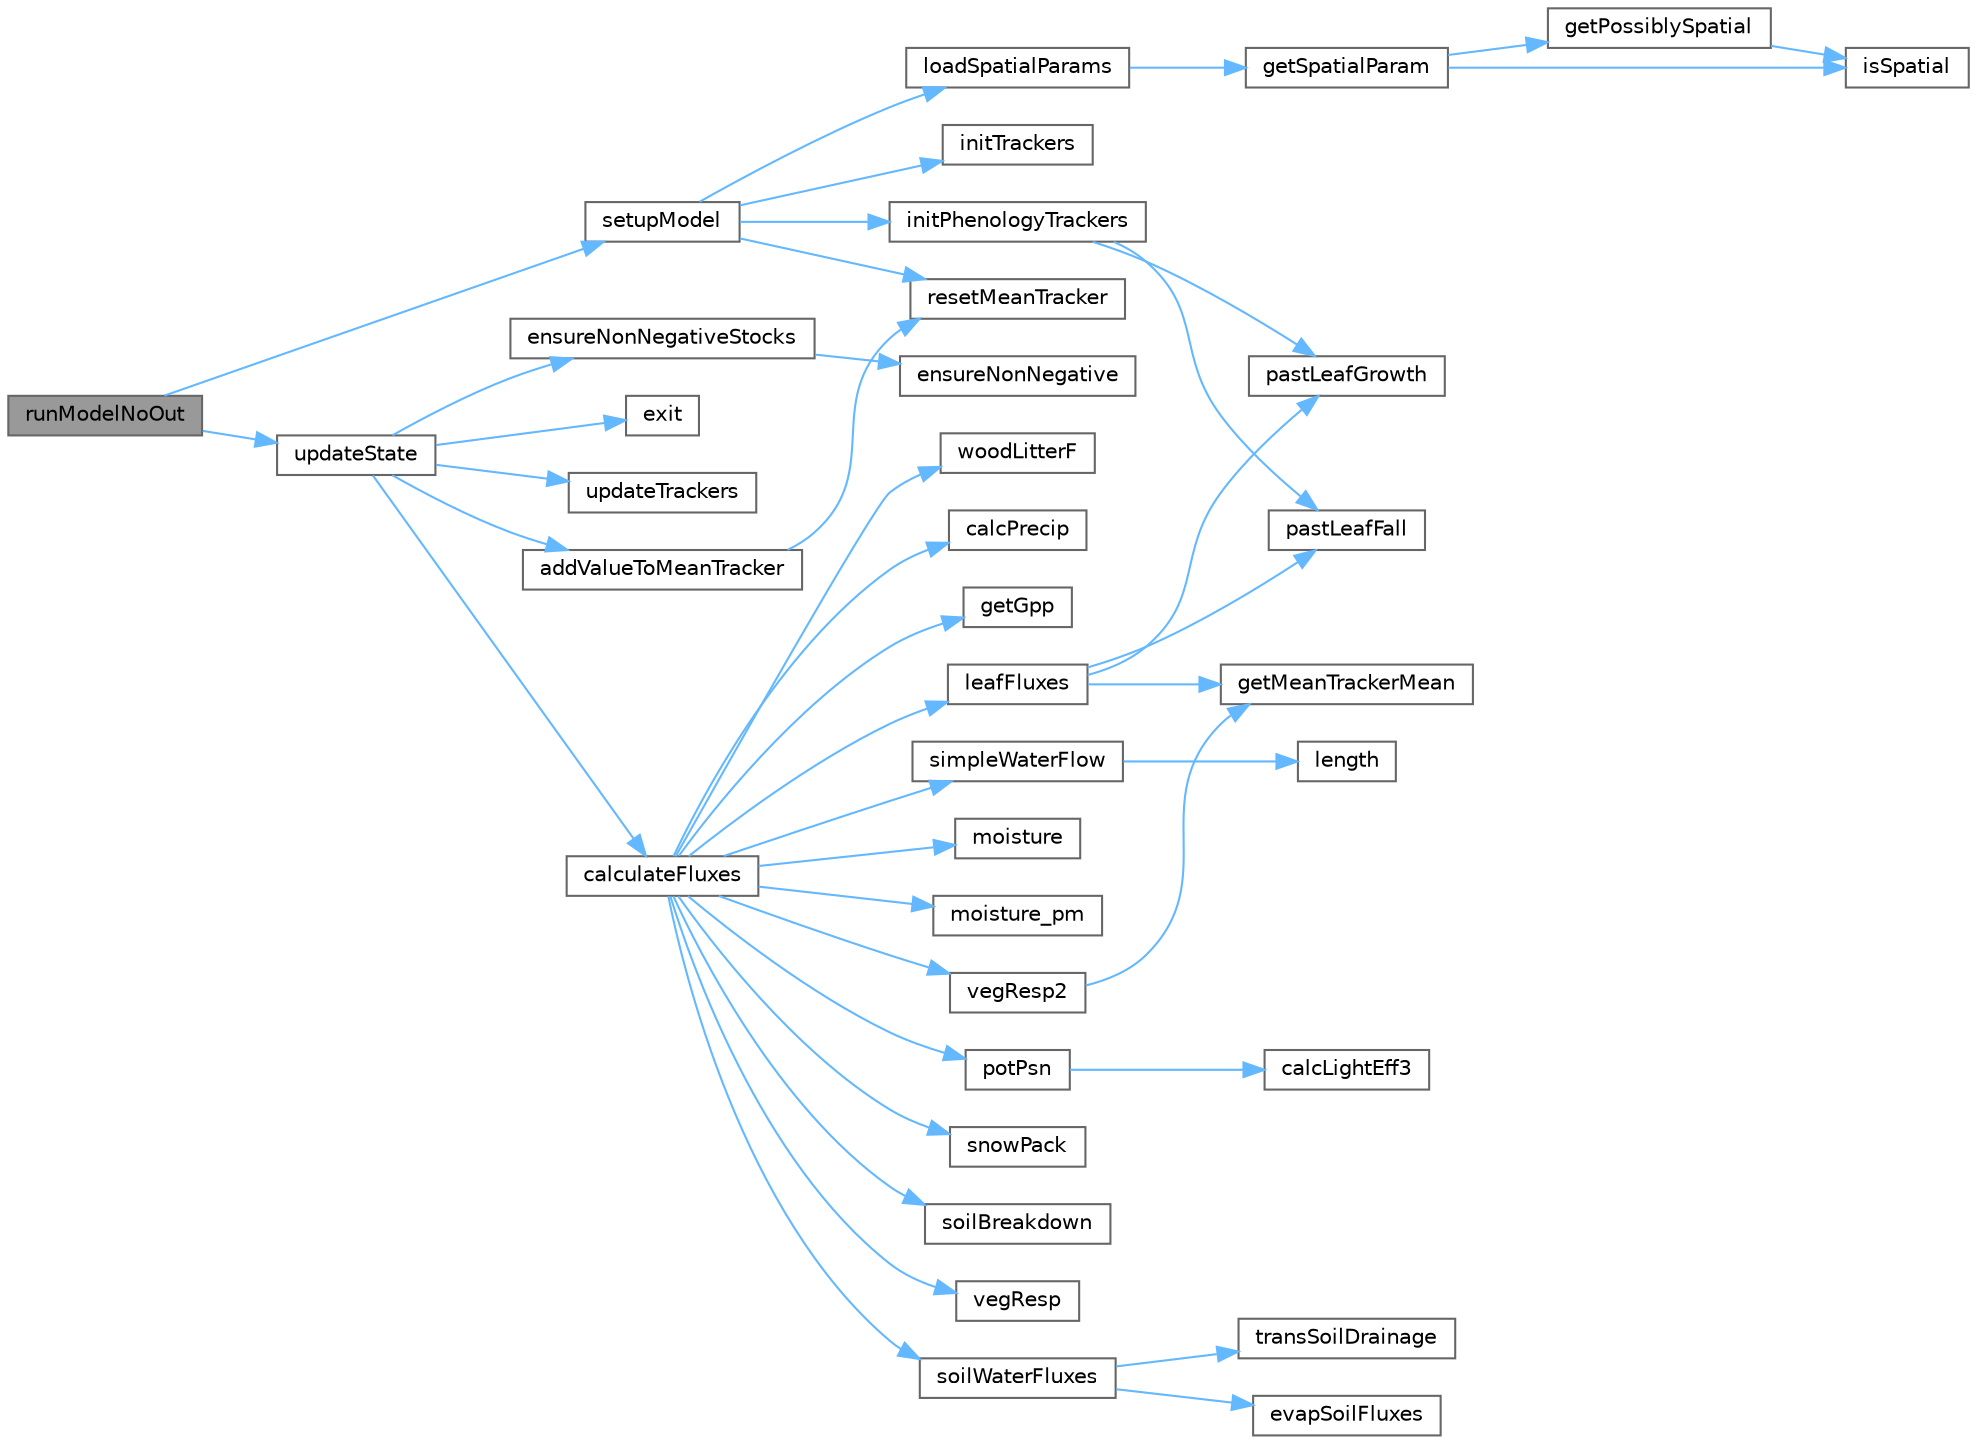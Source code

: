 digraph "runModelNoOut"
{
 // LATEX_PDF_SIZE
  bgcolor="transparent";
  edge [fontname=Helvetica,fontsize=10,labelfontname=Helvetica,labelfontsize=10];
  node [fontname=Helvetica,fontsize=10,shape=box,height=0.2,width=0.4];
  rankdir="LR";
  Node1 [id="Node000001",label="runModelNoOut",height=0.2,width=0.4,color="gray40", fillcolor="grey60", style="filled", fontcolor="black",tooltip=" "];
  Node1 -> Node2 [id="edge1_Node000001_Node000002",color="steelblue1",style="solid",tooltip=" "];
  Node2 [id="Node000002",label="setupModel",height=0.2,width=0.4,color="grey40", fillcolor="white", style="filled",URL="$d3/d1c/sipnetv_oct2006_8c.html#a0efad227d8e097ade293ef92ec87b26e",tooltip=" "];
  Node2 -> Node3 [id="edge2_Node000002_Node000003",color="steelblue1",style="solid",tooltip=" "];
  Node3 [id="Node000003",label="initPhenologyTrackers",height=0.2,width=0.4,color="grey40", fillcolor="white", style="filled",URL="$d3/d1c/sipnetv_oct2006_8c.html#a5c7993de818df1e23101f7b5c7ae79b7",tooltip=" "];
  Node3 -> Node4 [id="edge3_Node000003_Node000004",color="steelblue1",style="solid",tooltip=" "];
  Node4 [id="Node000004",label="pastLeafFall",height=0.2,width=0.4,color="grey40", fillcolor="white", style="filled",URL="$d3/d1c/sipnetv_oct2006_8c.html#a9d42469c8cdb3e676e1958c57da19547",tooltip=" "];
  Node3 -> Node5 [id="edge4_Node000003_Node000005",color="steelblue1",style="solid",tooltip=" "];
  Node5 [id="Node000005",label="pastLeafGrowth",height=0.2,width=0.4,color="grey40", fillcolor="white", style="filled",URL="$d3/d1c/sipnetv_oct2006_8c.html#a629ee475c747e21157b6d448454d1647",tooltip=" "];
  Node2 -> Node6 [id="edge5_Node000002_Node000006",color="steelblue1",style="solid",tooltip=" "];
  Node6 [id="Node000006",label="initTrackers",height=0.2,width=0.4,color="grey40", fillcolor="white", style="filled",URL="$d3/d1c/sipnetv_oct2006_8c.html#af9cf81e2509a32497ab85f75e1edcf9e",tooltip=" "];
  Node2 -> Node7 [id="edge6_Node000002_Node000007",color="steelblue1",style="solid",tooltip=" "];
  Node7 [id="Node000007",label="loadSpatialParams",height=0.2,width=0.4,color="grey40", fillcolor="white", style="filled",URL="$d7/dd8/_s_i_p_n_e_topts_in_2spatial_params_8c.html#ad416c787f51b053e50264b97cc56f425",tooltip=" "];
  Node7 -> Node8 [id="edge7_Node000007_Node000008",color="steelblue1",style="solid",tooltip=" "];
  Node8 [id="Node000008",label="getSpatialParam",height=0.2,width=0.4,color="grey40", fillcolor="white", style="filled",URL="$d7/dd8/_s_i_p_n_e_topts_in_2spatial_params_8c.html#ac941eee725b3734909015835a7cad499",tooltip=" "];
  Node8 -> Node9 [id="edge8_Node000008_Node000009",color="steelblue1",style="solid",tooltip=" "];
  Node9 [id="Node000009",label="getPossiblySpatial",height=0.2,width=0.4,color="grey40", fillcolor="white", style="filled",URL="$d7/dd8/_s_i_p_n_e_topts_in_2spatial_params_8c.html#ace067e115166bd724ba5081dbf1f6f27",tooltip=" "];
  Node9 -> Node10 [id="edge9_Node000009_Node000010",color="steelblue1",style="solid",tooltip=" "];
  Node10 [id="Node000010",label="isSpatial",height=0.2,width=0.4,color="grey40", fillcolor="white", style="filled",URL="$d7/dd8/_s_i_p_n_e_topts_in_2spatial_params_8c.html#ae99fa2266ffe4ed506690f3cf382e26e",tooltip=" "];
  Node8 -> Node10 [id="edge10_Node000008_Node000010",color="steelblue1",style="solid",tooltip=" "];
  Node2 -> Node11 [id="edge11_Node000002_Node000011",color="steelblue1",style="solid",tooltip=" "];
  Node11 [id="Node000011",label="resetMeanTracker",height=0.2,width=0.4,color="grey40", fillcolor="white", style="filled",URL="$d5/d1f/runmean_8c.html#aafa097eaf82986761f1920d2a1ed2457",tooltip=" "];
  Node1 -> Node12 [id="edge12_Node000001_Node000012",color="steelblue1",style="solid",tooltip=" "];
  Node12 [id="Node000012",label="updateState",height=0.2,width=0.4,color="grey40", fillcolor="white", style="filled",URL="$d3/d1c/sipnetv_oct2006_8c.html#aa5dabf4a89c5e3410a829e6a3d042c1f",tooltip=" "];
  Node12 -> Node13 [id="edge13_Node000012_Node000013",color="steelblue1",style="solid",tooltip=" "];
  Node13 [id="Node000013",label="addValueToMeanTracker",height=0.2,width=0.4,color="grey40", fillcolor="white", style="filled",URL="$d5/d1f/runmean_8c.html#a3b3e682c43d0a347c6eaf7de4cb68a16",tooltip=" "];
  Node13 -> Node11 [id="edge14_Node000013_Node000011",color="steelblue1",style="solid",tooltip=" "];
  Node12 -> Node14 [id="edge15_Node000012_Node000014",color="steelblue1",style="solid",tooltip=" "];
  Node14 [id="Node000014",label="calculateFluxes",height=0.2,width=0.4,color="grey40", fillcolor="white", style="filled",URL="$d3/d1c/sipnetv_oct2006_8c.html#a8938f698e8ab7e67b5793587b3030f09",tooltip=" "];
  Node14 -> Node15 [id="edge16_Node000014_Node000015",color="steelblue1",style="solid",tooltip=" "];
  Node15 [id="Node000015",label="calcPrecip",height=0.2,width=0.4,color="grey40", fillcolor="white", style="filled",URL="$d3/d1c/sipnetv_oct2006_8c.html#a74d1f0563b41ce09b39c84d512f660f3",tooltip=" "];
  Node14 -> Node16 [id="edge17_Node000014_Node000016",color="steelblue1",style="solid",tooltip=" "];
  Node16 [id="Node000016",label="getGpp",height=0.2,width=0.4,color="grey40", fillcolor="white", style="filled",URL="$d3/d1c/sipnetv_oct2006_8c.html#a8c2f0ba72fdaae9e3836745acd5fc7eb",tooltip=" "];
  Node14 -> Node17 [id="edge18_Node000014_Node000017",color="steelblue1",style="solid",tooltip=" "];
  Node17 [id="Node000017",label="leafFluxes",height=0.2,width=0.4,color="grey40", fillcolor="white", style="filled",URL="$d3/d1c/sipnetv_oct2006_8c.html#a3141adc9db6e20c6bdb1a11f7d779d1b",tooltip=" "];
  Node17 -> Node18 [id="edge19_Node000017_Node000018",color="steelblue1",style="solid",tooltip=" "];
  Node18 [id="Node000018",label="getMeanTrackerMean",height=0.2,width=0.4,color="grey40", fillcolor="white", style="filled",URL="$d5/d1f/runmean_8c.html#aee80c094e5cc8830c70fd93fa14bb102",tooltip=" "];
  Node17 -> Node4 [id="edge20_Node000017_Node000004",color="steelblue1",style="solid",tooltip=" "];
  Node17 -> Node5 [id="edge21_Node000017_Node000005",color="steelblue1",style="solid",tooltip=" "];
  Node14 -> Node19 [id="edge22_Node000014_Node000019",color="steelblue1",style="solid",tooltip=" "];
  Node19 [id="Node000019",label="moisture",height=0.2,width=0.4,color="grey40", fillcolor="white", style="filled",URL="$d3/d1c/sipnetv_oct2006_8c.html#ae1cde3b069d0958828a9739fd94755db",tooltip=" "];
  Node14 -> Node20 [id="edge23_Node000014_Node000020",color="steelblue1",style="solid",tooltip=" "];
  Node20 [id="Node000020",label="moisture_pm",height=0.2,width=0.4,color="grey40", fillcolor="white", style="filled",URL="$d3/d1c/sipnetv_oct2006_8c.html#af660487faf0711964c061ed1cac6005f",tooltip=" "];
  Node14 -> Node21 [id="edge24_Node000014_Node000021",color="steelblue1",style="solid",tooltip=" "];
  Node21 [id="Node000021",label="potPsn",height=0.2,width=0.4,color="grey40", fillcolor="white", style="filled",URL="$d3/d1c/sipnetv_oct2006_8c.html#a23a1722243c28c71c4f684cf6534fb9f",tooltip=" "];
  Node21 -> Node22 [id="edge25_Node000021_Node000022",color="steelblue1",style="solid",tooltip=" "];
  Node22 [id="Node000022",label="calcLightEff3",height=0.2,width=0.4,color="grey40", fillcolor="white", style="filled",URL="$d3/d1c/sipnetv_oct2006_8c.html#a534e01f1f469ee1b8bcccb84dea2e017",tooltip=" "];
  Node14 -> Node23 [id="edge26_Node000014_Node000023",color="steelblue1",style="solid",tooltip=" "];
  Node23 [id="Node000023",label="simpleWaterFlow",height=0.2,width=0.4,color="grey40", fillcolor="white", style="filled",URL="$d3/d1c/sipnetv_oct2006_8c.html#a8760c2d181a729bf56e8372445b33aab",tooltip=" "];
  Node23 -> Node24 [id="edge27_Node000023_Node000024",color="steelblue1",style="solid",tooltip=" "];
  Node24 [id="Node000024",label="length",height=0.2,width=0.4,color="grey40", fillcolor="white", style="filled",URL="$d9/dce/daylen_8m.html#a86e0024c249e4a09333409ec56451e1e",tooltip=" "];
  Node14 -> Node25 [id="edge28_Node000014_Node000025",color="steelblue1",style="solid",tooltip=" "];
  Node25 [id="Node000025",label="snowPack",height=0.2,width=0.4,color="grey40", fillcolor="white", style="filled",URL="$d3/d1c/sipnetv_oct2006_8c.html#a316ac45bcdc2d3372761d43e597874ab",tooltip=" "];
  Node14 -> Node26 [id="edge29_Node000014_Node000026",color="steelblue1",style="solid",tooltip=" "];
  Node26 [id="Node000026",label="soilBreakdown",height=0.2,width=0.4,color="grey40", fillcolor="white", style="filled",URL="$d3/d1c/sipnetv_oct2006_8c.html#a6b82287932679ebd632dd4c7baaf6f7e",tooltip=" "];
  Node14 -> Node27 [id="edge30_Node000014_Node000027",color="steelblue1",style="solid",tooltip=" "];
  Node27 [id="Node000027",label="soilWaterFluxes",height=0.2,width=0.4,color="grey40", fillcolor="white", style="filled",URL="$d3/d1c/sipnetv_oct2006_8c.html#a397c7c05612189c254b1186783c77676",tooltip=" "];
  Node27 -> Node28 [id="edge31_Node000027_Node000028",color="steelblue1",style="solid",tooltip=" "];
  Node28 [id="Node000028",label="evapSoilFluxes",height=0.2,width=0.4,color="grey40", fillcolor="white", style="filled",URL="$d3/d1c/sipnetv_oct2006_8c.html#a77c5d30cbb6d679e52a99eff1f712641",tooltip=" "];
  Node27 -> Node29 [id="edge32_Node000027_Node000029",color="steelblue1",style="solid",tooltip=" "];
  Node29 [id="Node000029",label="transSoilDrainage",height=0.2,width=0.4,color="grey40", fillcolor="white", style="filled",URL="$d3/d1c/sipnetv_oct2006_8c.html#ae0e1d9ee4d9eb24f862611ec4a89e797",tooltip=" "];
  Node14 -> Node30 [id="edge33_Node000014_Node000030",color="steelblue1",style="solid",tooltip=" "];
  Node30 [id="Node000030",label="vegResp",height=0.2,width=0.4,color="grey40", fillcolor="white", style="filled",URL="$d3/d1c/sipnetv_oct2006_8c.html#a2d6b40f90dd338910f832524445b6c52",tooltip=" "];
  Node14 -> Node31 [id="edge34_Node000014_Node000031",color="steelblue1",style="solid",tooltip=" "];
  Node31 [id="Node000031",label="vegResp2",height=0.2,width=0.4,color="grey40", fillcolor="white", style="filled",URL="$d3/d1c/sipnetv_oct2006_8c.html#a750b724612dc74c3876dff1a08c05793",tooltip=" "];
  Node31 -> Node18 [id="edge35_Node000031_Node000018",color="steelblue1",style="solid",tooltip=" "];
  Node14 -> Node32 [id="edge36_Node000014_Node000032",color="steelblue1",style="solid",tooltip=" "];
  Node32 [id="Node000032",label="woodLitterF",height=0.2,width=0.4,color="grey40", fillcolor="white", style="filled",URL="$d3/d1c/sipnetv_oct2006_8c.html#a4fa75755604d209a86f737ba875af952",tooltip=" "];
  Node12 -> Node33 [id="edge37_Node000012_Node000033",color="steelblue1",style="solid",tooltip=" "];
  Node33 [id="Node000033",label="ensureNonNegativeStocks",height=0.2,width=0.4,color="grey40", fillcolor="white", style="filled",URL="$d3/d1c/sipnetv_oct2006_8c.html#a4b4f01208ed83dd71fd4de4193024692",tooltip=" "];
  Node33 -> Node34 [id="edge38_Node000033_Node000034",color="steelblue1",style="solid",tooltip=" "];
  Node34 [id="Node000034",label="ensureNonNegative",height=0.2,width=0.4,color="grey40", fillcolor="white", style="filled",URL="$d3/d1c/sipnetv_oct2006_8c.html#ac9b31a3b89b0fd8bcca50ded6c094e14",tooltip=" "];
  Node12 -> Node35 [id="edge39_Node000012_Node000035",color="steelblue1",style="solid",tooltip=" "];
  Node35 [id="Node000035",label="exit",height=0.2,width=0.4,color="grey40", fillcolor="white", style="filled",URL="$da/d39/exit_handler_8c.html#a7b17e5913b7dff48eec9ba3976ccfd3c",tooltip=" "];
  Node12 -> Node36 [id="edge40_Node000012_Node000036",color="steelblue1",style="solid",tooltip=" "];
  Node36 [id="Node000036",label="updateTrackers",height=0.2,width=0.4,color="grey40", fillcolor="white", style="filled",URL="$d3/d1c/sipnetv_oct2006_8c.html#a8b7178c18acaf22dffc942561473d6bb",tooltip=" "];
}
